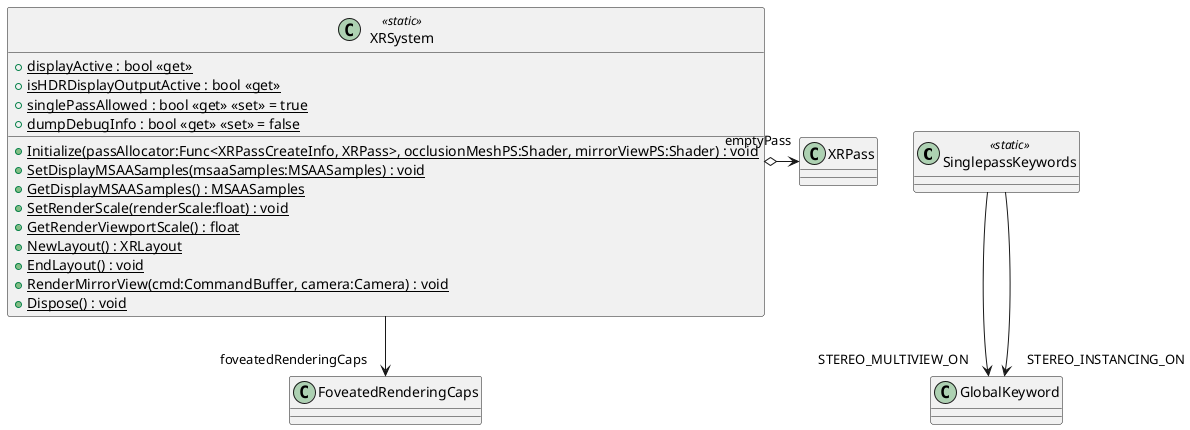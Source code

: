 @startuml
class SinglepassKeywords <<static>> {
}
class XRSystem <<static>> {
    {static} + displayActive : bool <<get>>
    {static} + isHDRDisplayOutputActive : bool <<get>>
    {static} + singlePassAllowed : bool <<get>> <<set>> = true
    {static} + dumpDebugInfo : bool <<get>> <<set>> = false
    + {static} Initialize(passAllocator:Func<XRPassCreateInfo, XRPass>, occlusionMeshPS:Shader, mirrorViewPS:Shader) : void
    + {static} SetDisplayMSAASamples(msaaSamples:MSAASamples) : void
    + {static} GetDisplayMSAASamples() : MSAASamples
    + {static} SetRenderScale(renderScale:float) : void
    + {static} GetRenderViewportScale() : float
    + {static} NewLayout() : XRLayout
    + {static} EndLayout() : void
    + {static} RenderMirrorView(cmd:CommandBuffer, camera:Camera) : void
    + {static} Dispose() : void
}
SinglepassKeywords --> "STEREO_MULTIVIEW_ON" GlobalKeyword
SinglepassKeywords --> "STEREO_INSTANCING_ON" GlobalKeyword
XRSystem o-> "emptyPass" XRPass
XRSystem --> "foveatedRenderingCaps" FoveatedRenderingCaps
@enduml
